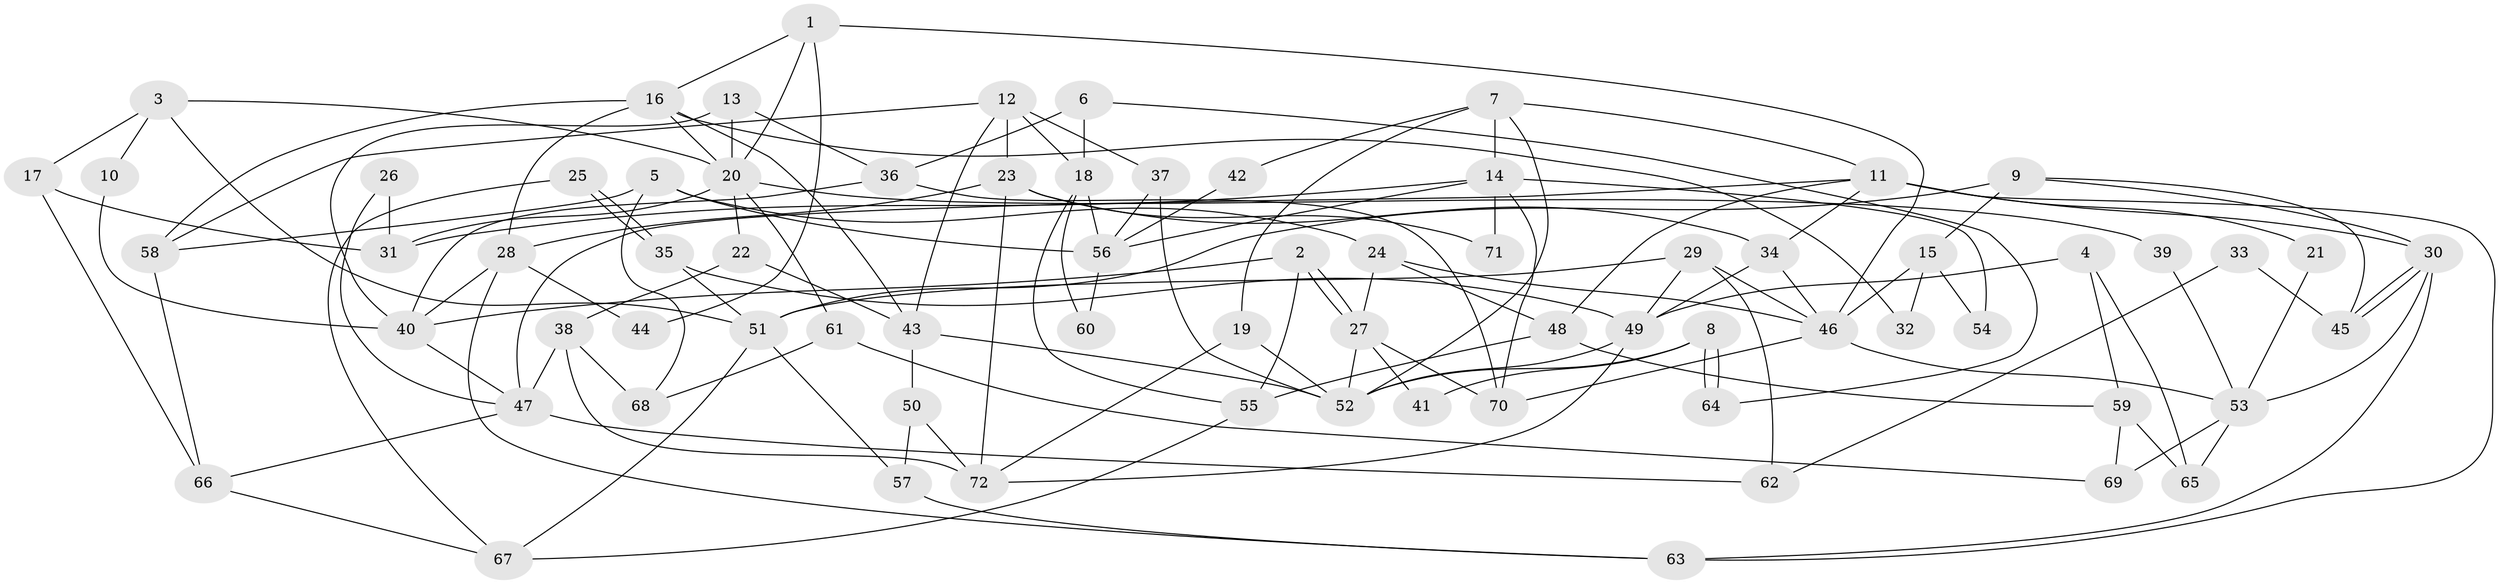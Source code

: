 // Generated by graph-tools (version 1.1) at 2025/49/03/09/25 04:49:02]
// undirected, 72 vertices, 144 edges
graph export_dot {
graph [start="1"]
  node [color=gray90,style=filled];
  1;
  2;
  3;
  4;
  5;
  6;
  7;
  8;
  9;
  10;
  11;
  12;
  13;
  14;
  15;
  16;
  17;
  18;
  19;
  20;
  21;
  22;
  23;
  24;
  25;
  26;
  27;
  28;
  29;
  30;
  31;
  32;
  33;
  34;
  35;
  36;
  37;
  38;
  39;
  40;
  41;
  42;
  43;
  44;
  45;
  46;
  47;
  48;
  49;
  50;
  51;
  52;
  53;
  54;
  55;
  56;
  57;
  58;
  59;
  60;
  61;
  62;
  63;
  64;
  65;
  66;
  67;
  68;
  69;
  70;
  71;
  72;
  1 -- 46;
  1 -- 20;
  1 -- 16;
  1 -- 44;
  2 -- 27;
  2 -- 27;
  2 -- 40;
  2 -- 55;
  3 -- 51;
  3 -- 20;
  3 -- 10;
  3 -- 17;
  4 -- 59;
  4 -- 49;
  4 -- 65;
  5 -- 58;
  5 -- 24;
  5 -- 56;
  5 -- 68;
  6 -- 36;
  6 -- 18;
  6 -- 64;
  7 -- 11;
  7 -- 19;
  7 -- 14;
  7 -- 42;
  7 -- 52;
  8 -- 64;
  8 -- 64;
  8 -- 52;
  8 -- 41;
  9 -- 51;
  9 -- 30;
  9 -- 15;
  9 -- 45;
  10 -- 40;
  11 -- 47;
  11 -- 34;
  11 -- 21;
  11 -- 30;
  11 -- 48;
  11 -- 63;
  12 -- 37;
  12 -- 43;
  12 -- 18;
  12 -- 23;
  12 -- 58;
  13 -- 40;
  13 -- 36;
  13 -- 20;
  14 -- 56;
  14 -- 31;
  14 -- 54;
  14 -- 70;
  14 -- 71;
  15 -- 46;
  15 -- 32;
  15 -- 54;
  16 -- 43;
  16 -- 20;
  16 -- 28;
  16 -- 32;
  16 -- 58;
  17 -- 31;
  17 -- 66;
  18 -- 55;
  18 -- 56;
  18 -- 60;
  19 -- 52;
  19 -- 72;
  20 -- 22;
  20 -- 31;
  20 -- 39;
  20 -- 61;
  21 -- 53;
  22 -- 38;
  22 -- 43;
  23 -- 28;
  23 -- 34;
  23 -- 71;
  23 -- 72;
  24 -- 46;
  24 -- 27;
  24 -- 48;
  25 -- 35;
  25 -- 35;
  25 -- 67;
  26 -- 31;
  26 -- 47;
  27 -- 52;
  27 -- 41;
  27 -- 70;
  28 -- 63;
  28 -- 40;
  28 -- 44;
  29 -- 49;
  29 -- 51;
  29 -- 46;
  29 -- 62;
  30 -- 45;
  30 -- 45;
  30 -- 53;
  30 -- 63;
  33 -- 62;
  33 -- 45;
  34 -- 46;
  34 -- 49;
  35 -- 49;
  35 -- 51;
  36 -- 40;
  36 -- 70;
  37 -- 52;
  37 -- 56;
  38 -- 68;
  38 -- 72;
  38 -- 47;
  39 -- 53;
  40 -- 47;
  42 -- 56;
  43 -- 52;
  43 -- 50;
  46 -- 70;
  46 -- 53;
  47 -- 66;
  47 -- 62;
  48 -- 55;
  48 -- 59;
  49 -- 72;
  49 -- 52;
  50 -- 57;
  50 -- 72;
  51 -- 67;
  51 -- 57;
  53 -- 65;
  53 -- 69;
  55 -- 67;
  56 -- 60;
  57 -- 63;
  58 -- 66;
  59 -- 65;
  59 -- 69;
  61 -- 69;
  61 -- 68;
  66 -- 67;
}
